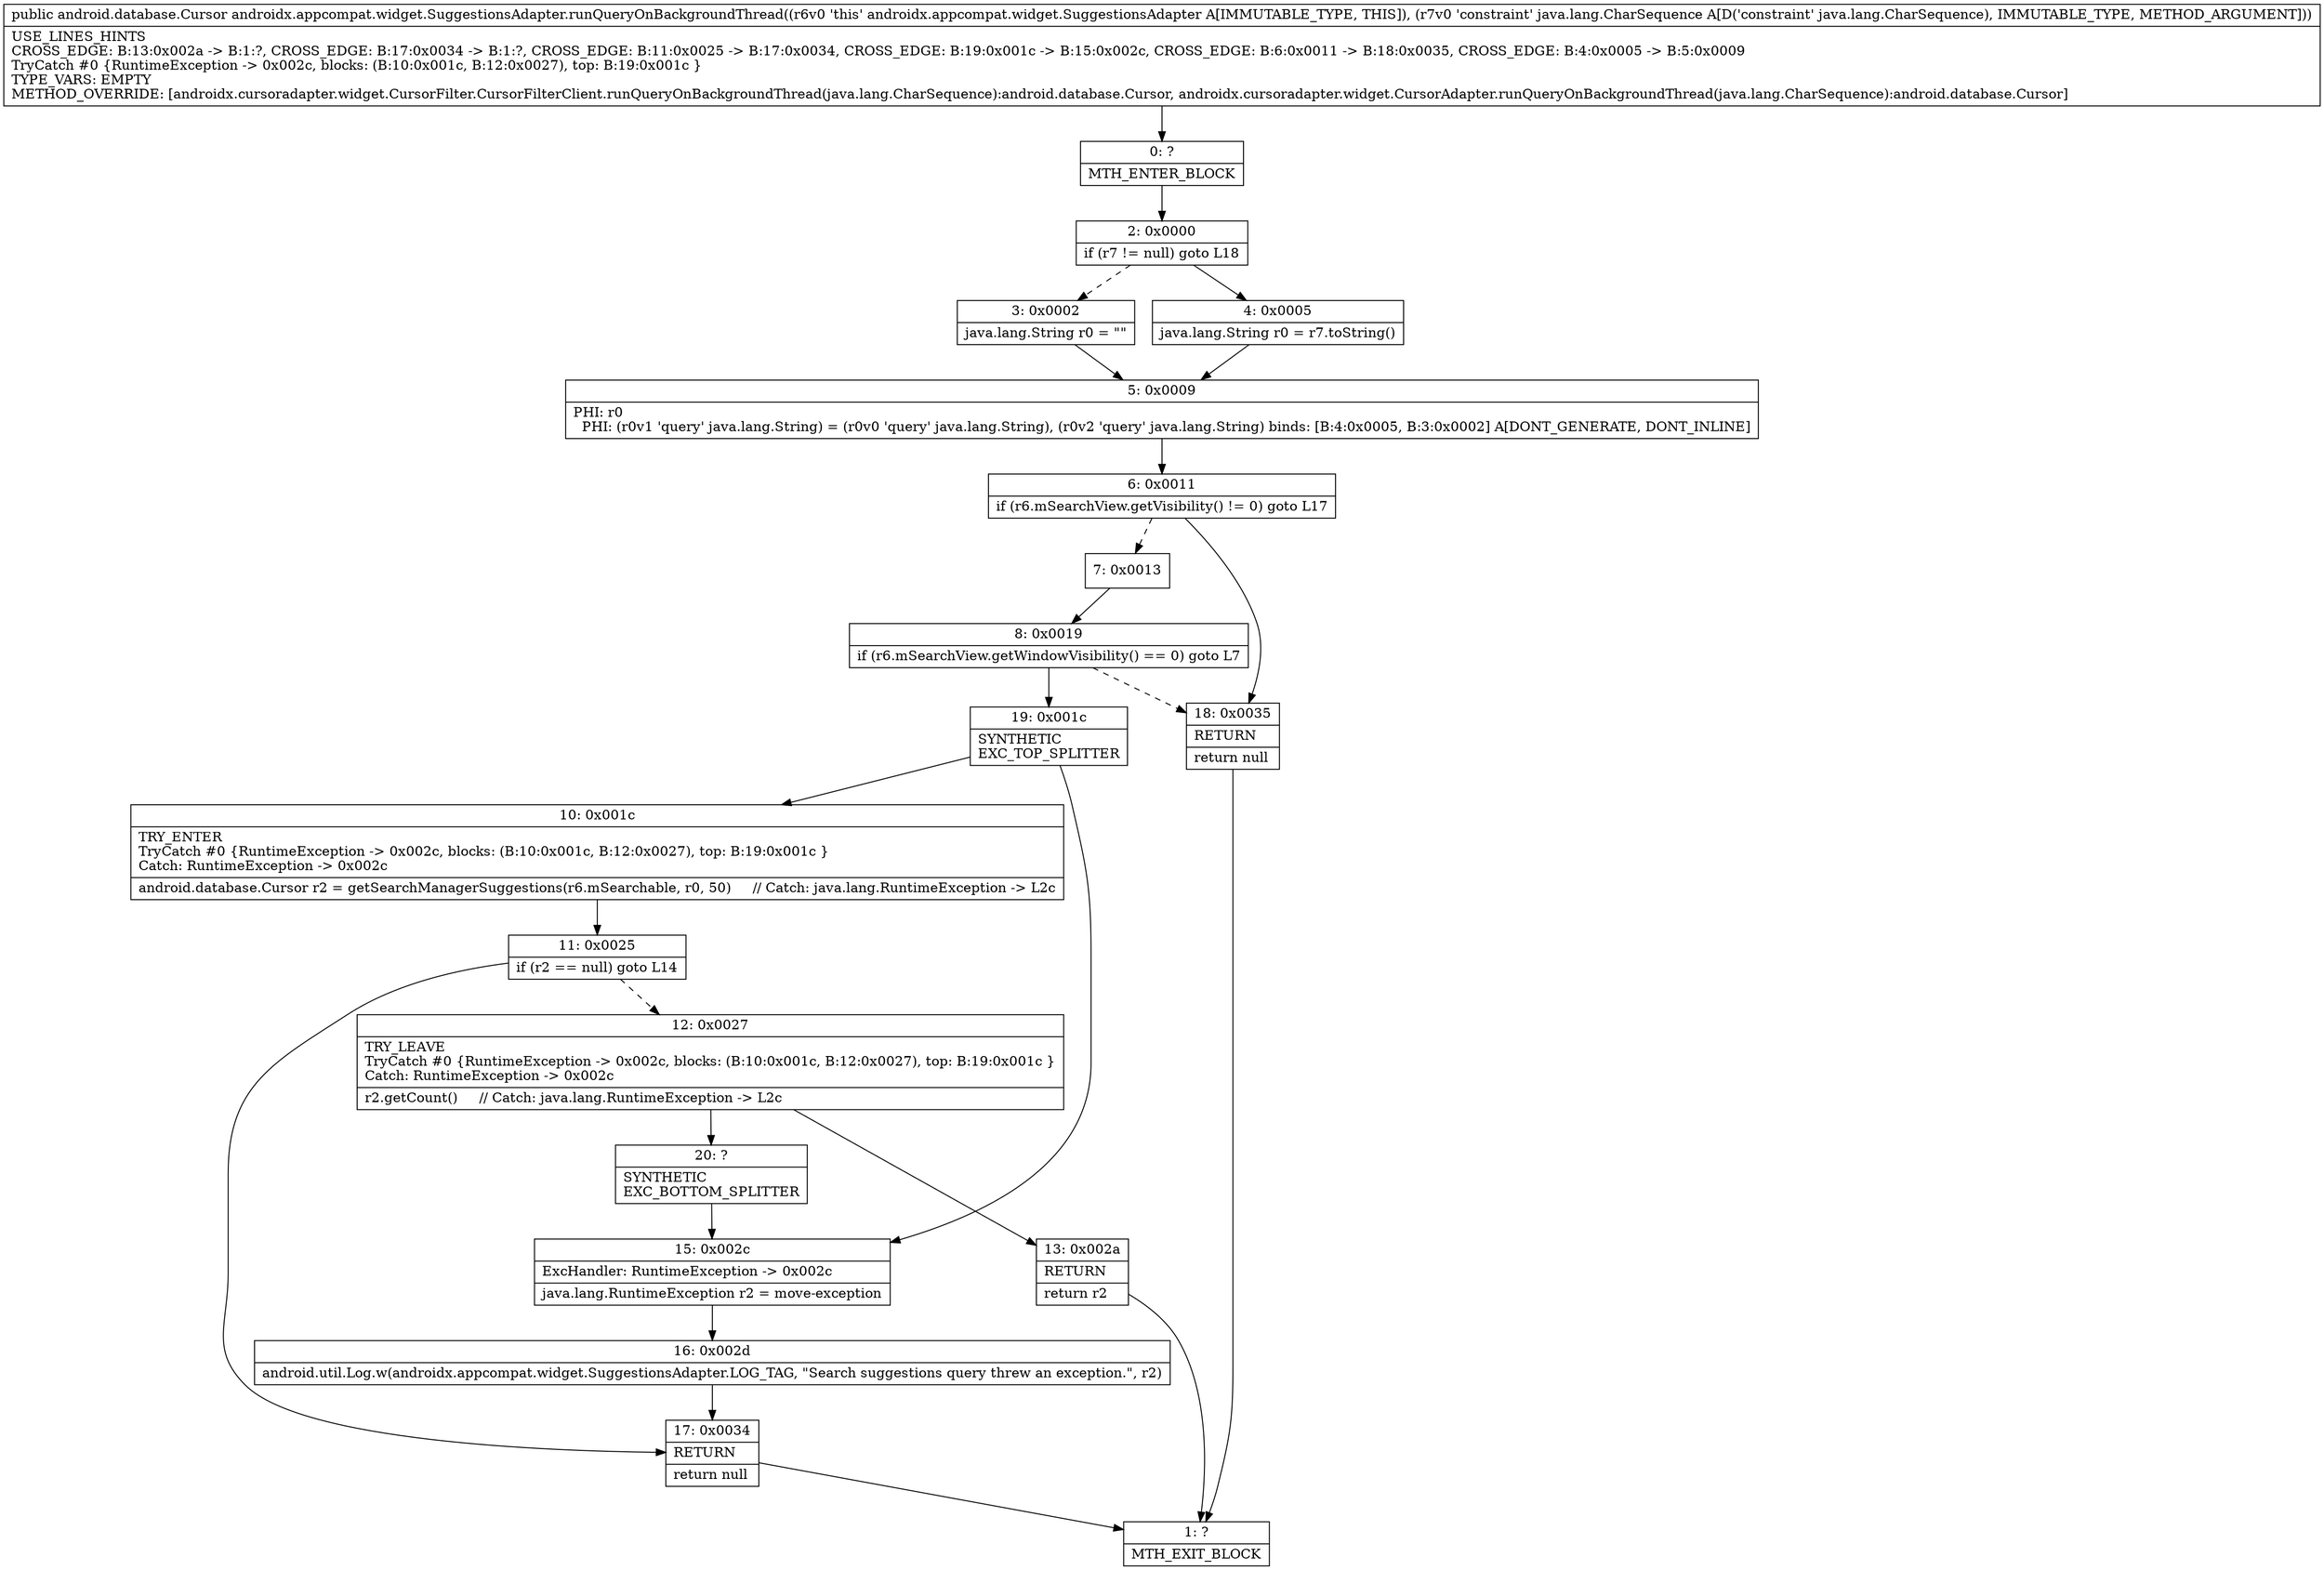 digraph "CFG forandroidx.appcompat.widget.SuggestionsAdapter.runQueryOnBackgroundThread(Ljava\/lang\/CharSequence;)Landroid\/database\/Cursor;" {
Node_0 [shape=record,label="{0\:\ ?|MTH_ENTER_BLOCK\l}"];
Node_2 [shape=record,label="{2\:\ 0x0000|if (r7 != null) goto L18\l}"];
Node_3 [shape=record,label="{3\:\ 0x0002|java.lang.String r0 = \"\"\l}"];
Node_5 [shape=record,label="{5\:\ 0x0009|PHI: r0 \l  PHI: (r0v1 'query' java.lang.String) = (r0v0 'query' java.lang.String), (r0v2 'query' java.lang.String) binds: [B:4:0x0005, B:3:0x0002] A[DONT_GENERATE, DONT_INLINE]\l}"];
Node_6 [shape=record,label="{6\:\ 0x0011|if (r6.mSearchView.getVisibility() != 0) goto L17\l}"];
Node_7 [shape=record,label="{7\:\ 0x0013}"];
Node_8 [shape=record,label="{8\:\ 0x0019|if (r6.mSearchView.getWindowVisibility() == 0) goto L7\l}"];
Node_19 [shape=record,label="{19\:\ 0x001c|SYNTHETIC\lEXC_TOP_SPLITTER\l}"];
Node_10 [shape=record,label="{10\:\ 0x001c|TRY_ENTER\lTryCatch #0 \{RuntimeException \-\> 0x002c, blocks: (B:10:0x001c, B:12:0x0027), top: B:19:0x001c \}\lCatch: RuntimeException \-\> 0x002c\l|android.database.Cursor r2 = getSearchManagerSuggestions(r6.mSearchable, r0, 50)     \/\/ Catch: java.lang.RuntimeException \-\> L2c\l}"];
Node_11 [shape=record,label="{11\:\ 0x0025|if (r2 == null) goto L14\l}"];
Node_12 [shape=record,label="{12\:\ 0x0027|TRY_LEAVE\lTryCatch #0 \{RuntimeException \-\> 0x002c, blocks: (B:10:0x001c, B:12:0x0027), top: B:19:0x001c \}\lCatch: RuntimeException \-\> 0x002c\l|r2.getCount()     \/\/ Catch: java.lang.RuntimeException \-\> L2c\l}"];
Node_13 [shape=record,label="{13\:\ 0x002a|RETURN\l|return r2\l}"];
Node_1 [shape=record,label="{1\:\ ?|MTH_EXIT_BLOCK\l}"];
Node_20 [shape=record,label="{20\:\ ?|SYNTHETIC\lEXC_BOTTOM_SPLITTER\l}"];
Node_17 [shape=record,label="{17\:\ 0x0034|RETURN\l|return null\l}"];
Node_15 [shape=record,label="{15\:\ 0x002c|ExcHandler: RuntimeException \-\> 0x002c\l|java.lang.RuntimeException r2 = move\-exception\l}"];
Node_16 [shape=record,label="{16\:\ 0x002d|android.util.Log.w(androidx.appcompat.widget.SuggestionsAdapter.LOG_TAG, \"Search suggestions query threw an exception.\", r2)\l}"];
Node_18 [shape=record,label="{18\:\ 0x0035|RETURN\l|return null\l}"];
Node_4 [shape=record,label="{4\:\ 0x0005|java.lang.String r0 = r7.toString()\l}"];
MethodNode[shape=record,label="{public android.database.Cursor androidx.appcompat.widget.SuggestionsAdapter.runQueryOnBackgroundThread((r6v0 'this' androidx.appcompat.widget.SuggestionsAdapter A[IMMUTABLE_TYPE, THIS]), (r7v0 'constraint' java.lang.CharSequence A[D('constraint' java.lang.CharSequence), IMMUTABLE_TYPE, METHOD_ARGUMENT]))  | USE_LINES_HINTS\lCROSS_EDGE: B:13:0x002a \-\> B:1:?, CROSS_EDGE: B:17:0x0034 \-\> B:1:?, CROSS_EDGE: B:11:0x0025 \-\> B:17:0x0034, CROSS_EDGE: B:19:0x001c \-\> B:15:0x002c, CROSS_EDGE: B:6:0x0011 \-\> B:18:0x0035, CROSS_EDGE: B:4:0x0005 \-\> B:5:0x0009\lTryCatch #0 \{RuntimeException \-\> 0x002c, blocks: (B:10:0x001c, B:12:0x0027), top: B:19:0x001c \}\lTYPE_VARS: EMPTY\lMETHOD_OVERRIDE: [androidx.cursoradapter.widget.CursorFilter.CursorFilterClient.runQueryOnBackgroundThread(java.lang.CharSequence):android.database.Cursor, androidx.cursoradapter.widget.CursorAdapter.runQueryOnBackgroundThread(java.lang.CharSequence):android.database.Cursor]\l}"];
MethodNode -> Node_0;Node_0 -> Node_2;
Node_2 -> Node_3[style=dashed];
Node_2 -> Node_4;
Node_3 -> Node_5;
Node_5 -> Node_6;
Node_6 -> Node_7[style=dashed];
Node_6 -> Node_18;
Node_7 -> Node_8;
Node_8 -> Node_18[style=dashed];
Node_8 -> Node_19;
Node_19 -> Node_10;
Node_19 -> Node_15;
Node_10 -> Node_11;
Node_11 -> Node_12[style=dashed];
Node_11 -> Node_17;
Node_12 -> Node_13;
Node_12 -> Node_20;
Node_13 -> Node_1;
Node_20 -> Node_15;
Node_17 -> Node_1;
Node_15 -> Node_16;
Node_16 -> Node_17;
Node_18 -> Node_1;
Node_4 -> Node_5;
}

